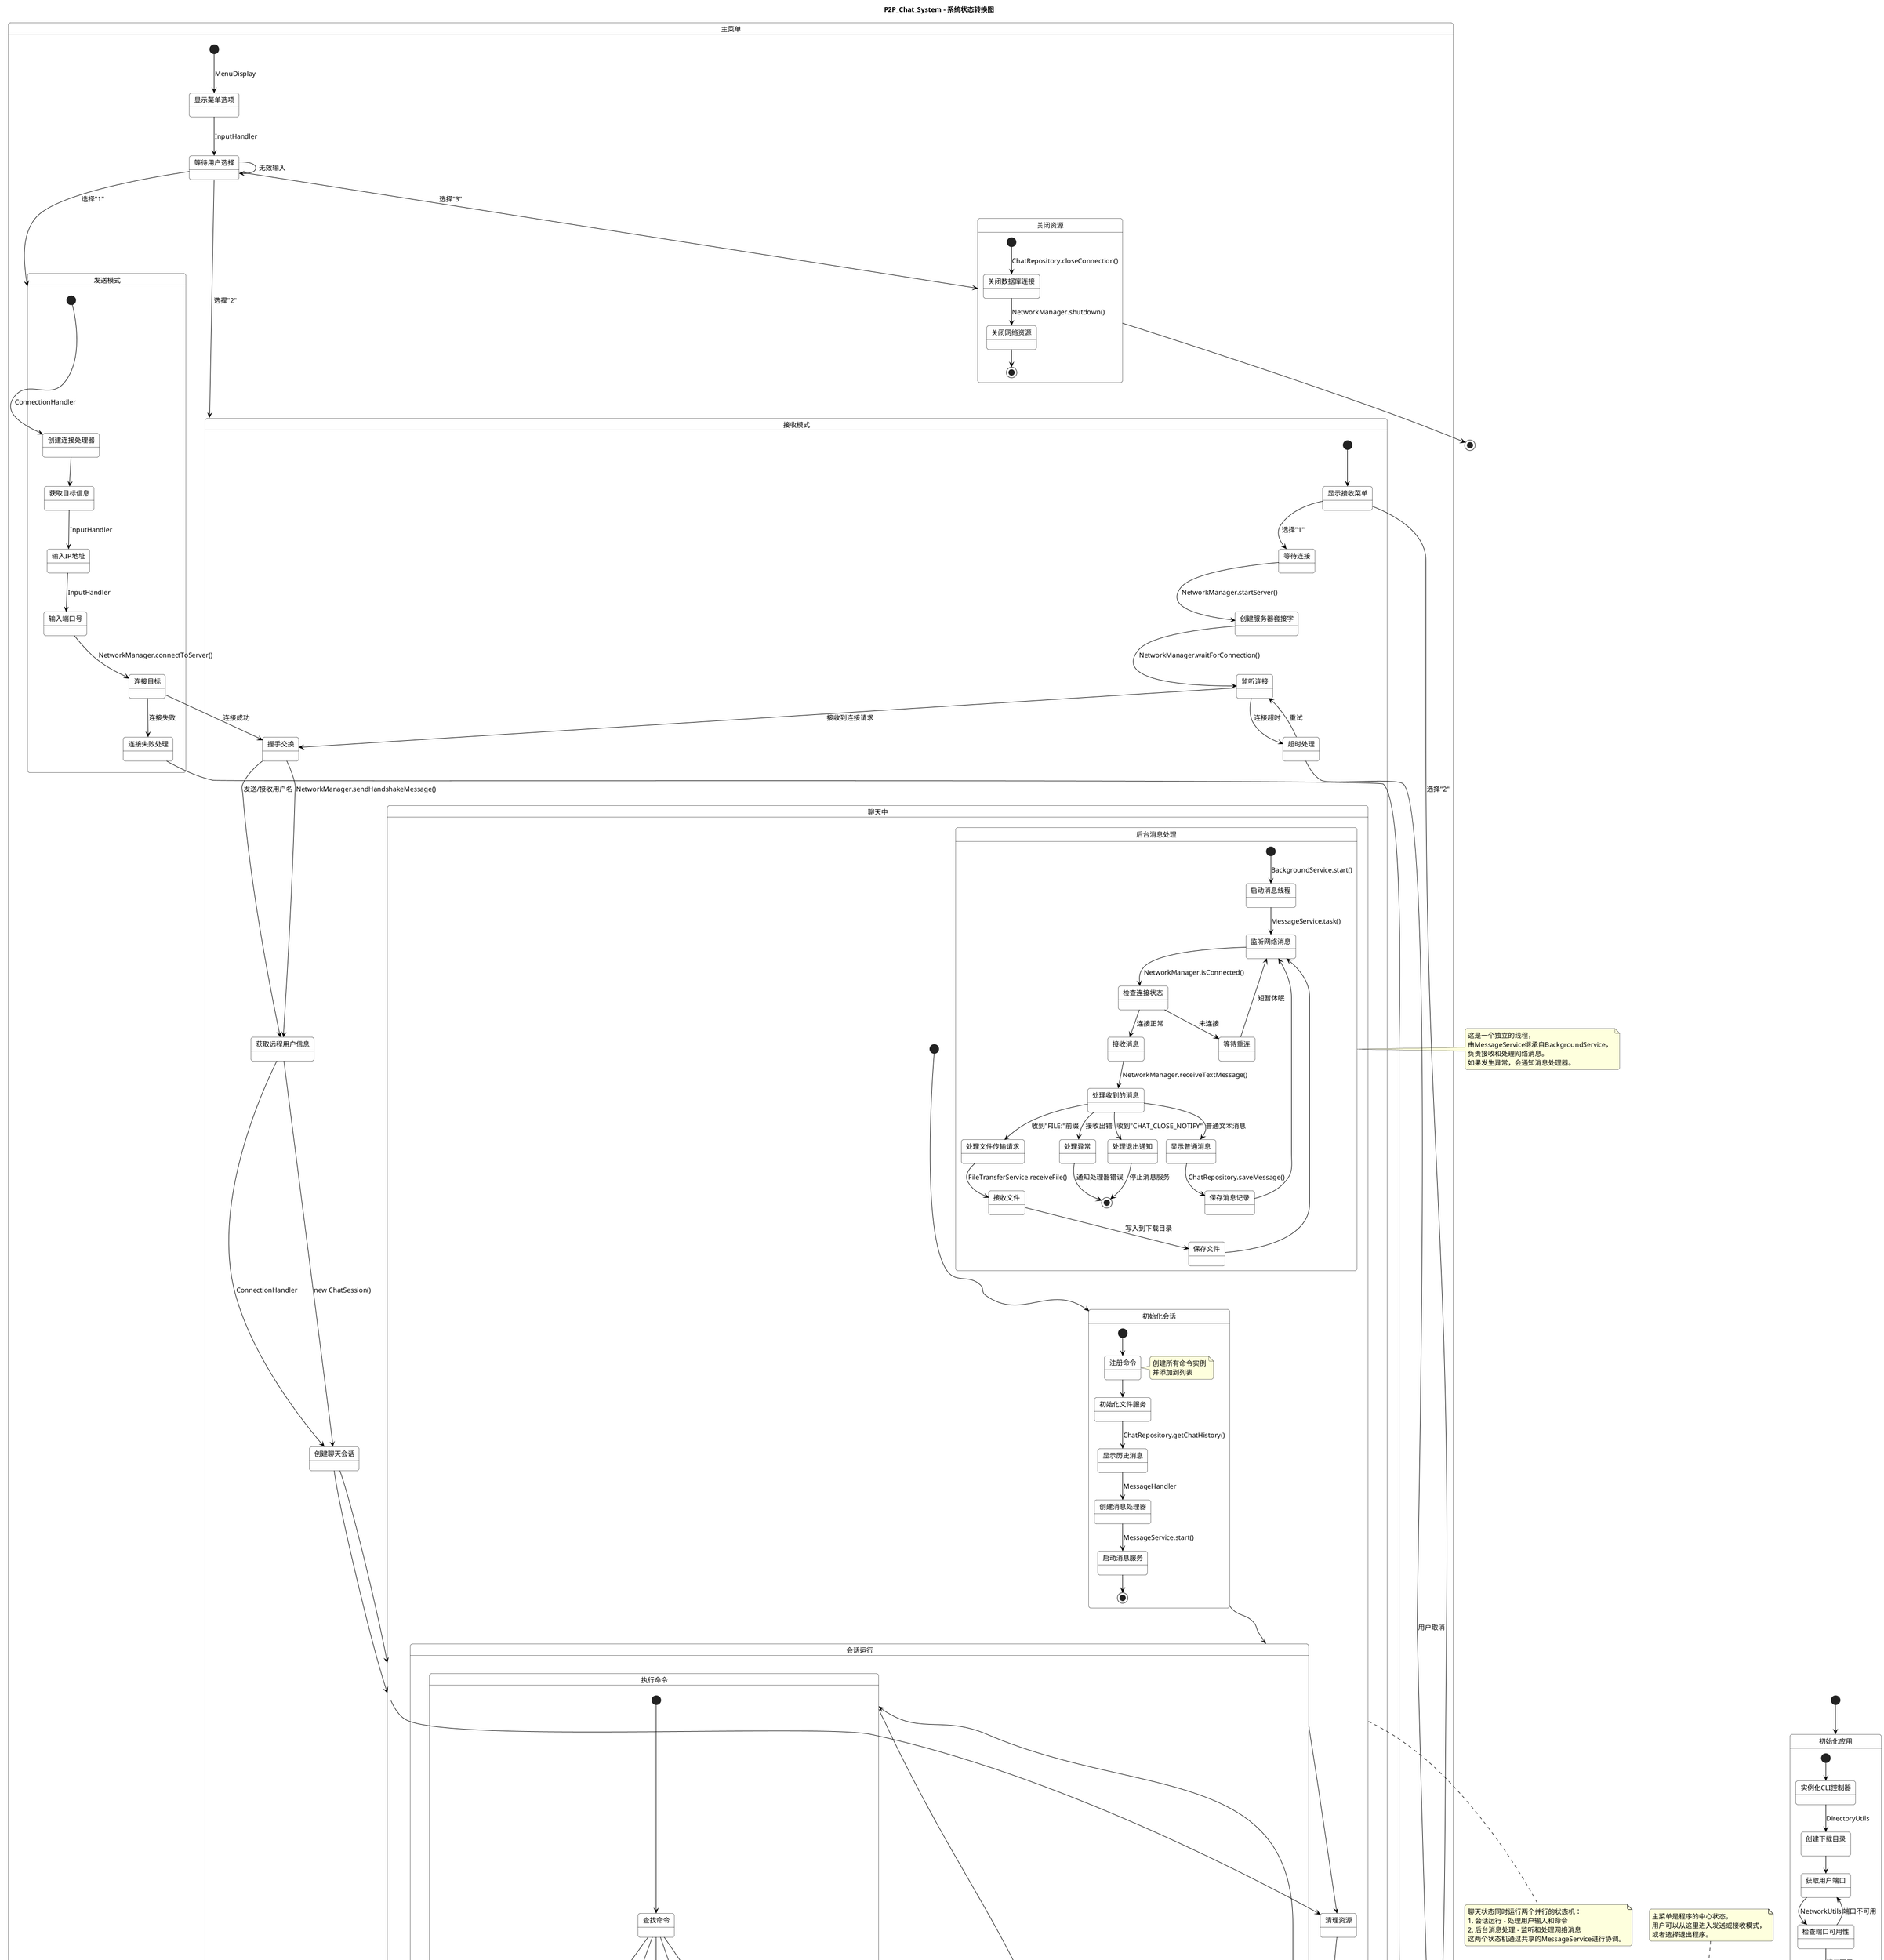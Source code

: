 @startuml P2P聊天系统状态图

skinparam backgroundColor white
skinparam handwritten false
skinparam defaultFontName Microsoft YaHei
skinparam defaultFontSize 14
skinparam roundCorner 10
skinparam shadowing false

skinparam state {
  BackgroundColor #FFFFFF
  BorderColor #000000
  FontColor #000000
  StartColor #000000
  EndColor #000000
  ArrowColor #000000
}

title P2P_Chat_System - 系统状态转换图

[*] --> 初始化应用

state 初始化应用 {
  [*] --> 实例化CLI控制器
  实例化CLI控制器 --> 创建下载目录 : DirectoryUtils
  创建下载目录 --> 获取用户端口 
  获取用户端口 --> 检查端口可用性 : NetworkUtils
  检查端口可用性 --> 创建网络管理器 : 端口可用
  检查端口可用性 --> 获取用户端口 : 端口不可用
  创建网络管理器 --> 初始化数据库
  初始化数据库 --> 设置本地用户
  设置本地用户 --> [*]
}

初始化应用 --> 主菜单

state 主菜单 {
  [*] --> 显示菜单选项 : MenuDisplay
  显示菜单选项 --> 等待用户选择 : InputHandler
  等待用户选择 --> 发送模式 : 选择"1"
  等待用户选择 --> 接收模式 : 选择"2"
  等待用户选择 --> 关闭资源 : 选择"3"
  等待用户选择 --> 等待用户选择 : 无效输入
}

state 接收模式 {
  [*] --> 显示接收菜单
  显示接收菜单 --> 等待连接 : 选择"1"
  显示接收菜单 --> 主菜单 : 选择"2"
  等待连接 --> 创建服务器套接字 : NetworkManager.startServer()
  创建服务器套接字 --> 监听连接 : NetworkManager.waitForConnection()
  监听连接 --> 握手交换 : 接收到连接请求
  监听连接 --> 超时处理 : 连接超时
  超时处理 --> 监听连接 : 重试
  超时处理 --> 主菜单 : 用户取消
  握手交换 --> 获取远程用户信息 : 发送/接收用户名
  获取远程用户信息 --> 创建聊天会话 : ConnectionHandler
  创建聊天会话 --> 聊天中
}

state 发送模式 {
  [*] --> 创建连接处理器 : ConnectionHandler
  创建连接处理器 --> 获取目标信息
  获取目标信息 --> 输入IP地址 : InputHandler
  输入IP地址 --> 输入端口号 : InputHandler
  输入端口号 --> 连接目标 : NetworkManager.connectToServer()
  连接目标 --> 握手交换 : 连接成功
  握手交换 --> 获取远程用户信息 : NetworkManager.sendHandshakeMessage()
  获取远程用户信息 --> 创建聊天会话 : new ChatSession()
  连接目标 --> 连接失败处理 : 连接失败
  连接失败处理 --> 主菜单
  创建聊天会话 --> 聊天中
}

state 聊天中 {
  [*] --> 初始化会话
  
  state 初始化会话 {
    [*] --> 注册命令
    note right: 创建所有命令实例\n并添加到列表
    注册命令 --> 初始化文件服务
    初始化文件服务 --> 显示历史消息 : ChatRepository.getChatHistory()
    显示历史消息 --> 创建消息处理器 : MessageHandler
    创建消息处理器 --> 启动消息服务 : MessageService.start()
    启动消息服务 --> [*]
  }
  
  初始化会话 --> 会话运行
  
  state 会话运行 {
    [*] --> 检查消息服务状态 : MessageService.isRunning()
    检查消息服务状态 --> 监听用户输入 : 消息服务运行中
    检查消息服务状态 --> [*] : 消息服务已停止 (聊天循环终止)
    
    state 监听用户输入 {
      [*] --> 等待输入
      等待输入 --> 检查输入可用 : System.in.available() > 0
      检查输入可用 --> 读取输入 : 有输入可用
      检查输入可用 --> 等待输入 : 无输入, 短暂休眠
      读取输入 --> 处理输入 : scanner.nextLine()
      处理输入 --> 发送普通消息 : 非命令文本
      处理输入 --> 处理命令 : 以'/'开头

      发送普通消息 --> 等待输入
    }
    
    处理命令 --> 执行命令
    state 执行命令 {
       [*] --> 查找命令
       查找命令 --> 执行HelpCommand : /help
       查找命令 --> 执行FileCommand : /file
       查找命令 --> 执行HistoryCommand : /history
       查找命令 --> 执行ClearCommand : /clear
       查找命令 --> 执行ExitCommand : /exit
       
       执行HelpCommand --> 等待输入
       执行FileCommand --> 等待输入
       执行HistoryCommand --> 等待输入
       执行ClearCommand --> 等待输入
    }
    
    执行命令 -up-> 监听用户输入
    
    执行ExitCommand --> 终止会话
    state 终止会话 {
      [*] --> 停止消息服务 : 在ExitCommand中
      停止消息服务 --> 发送关闭通知 : 在ExitCommand中
      发送关闭通知 --> 关闭网络连接 : 在ExitCommand中
      关闭网络连接 --> [*]
    }
    终止会话 --> [*] : 聊天循环终止
    
    监听用户输入 --> 检查消息服务状态
  }
  
  state 后台消息处理 {
    [*] --> 启动消息线程 : BackgroundService.start()
    启动消息线程 --> 监听网络消息 : MessageService.task()
    监听网络消息 --> 检查连接状态 : NetworkManager.isConnected()
    检查连接状态 --> 接收消息 : 连接正常
    检查连接状态 --> 等待重连 : 未连接
    等待重连 --> 监听网络消息 : 短暂休眠
    接收消息 --> 处理收到的消息 : NetworkManager.receiveTextMessage()
    处理收到的消息 --> 处理退出通知 : 收到"CHAT_CLOSE_NOTIFY"
    处理收到的消息 --> 处理文件传输请求 : 收到"FILE:"前缀
    处理收到的消息 --> 显示普通消息 : 普通文本消息
    处理收到的消息 --> 处理异常 : 接收出错
    处理退出通知 --> [*] : 停止消息服务
    处理文件传输请求 --> 接收文件 : FileTransferService.receiveFile()
    接收文件 --> 保存文件 : 写入到下载目录
    保存文件 --> 监听网络消息
    显示普通消息 --> 保存消息记录 : ChatRepository.saveMessage()
    保存消息记录 --> 监听网络消息
    处理异常 --> [*] : 通知处理器错误
  }
  
  会话运行 --> 清理资源
}

聊天中 --> 清理资源
清理资源 --> 主菜单

state 关闭资源 {
  [*] --> 关闭数据库连接 : ChatRepository.closeConnection()
  关闭数据库连接 --> 关闭网络资源 : NetworkManager.shutdown()
  关闭网络资源 --> [*]
}

关闭资源 --> [*]

note right of 监听用户输入
  这是一个非阻塞的循环，
  通过InputHandler.checkInputAvailable()
  检查是否有用户输入，避免阻塞主线程。
end note

note right of 后台消息处理
  这是一个独立的线程，
  由MessageService继承自BackgroundService，
  负责接收和处理网络消息。
  如果发生异常，会通知消息处理器。
end note

note top of 主菜单
  主菜单是程序的中心状态，
  用户可以从这里进入发送或接收模式，
  或者选择退出程序。
end note

note bottom of 聊天中
  聊天状态同时运行两个并行的状态机：
  1. 会话运行 - 处理用户输入和命令
  2. 后台消息处理 - 监听和处理网络消息
  这两个状态机通过共享的MessageService进行协调。
end note

@enduml 